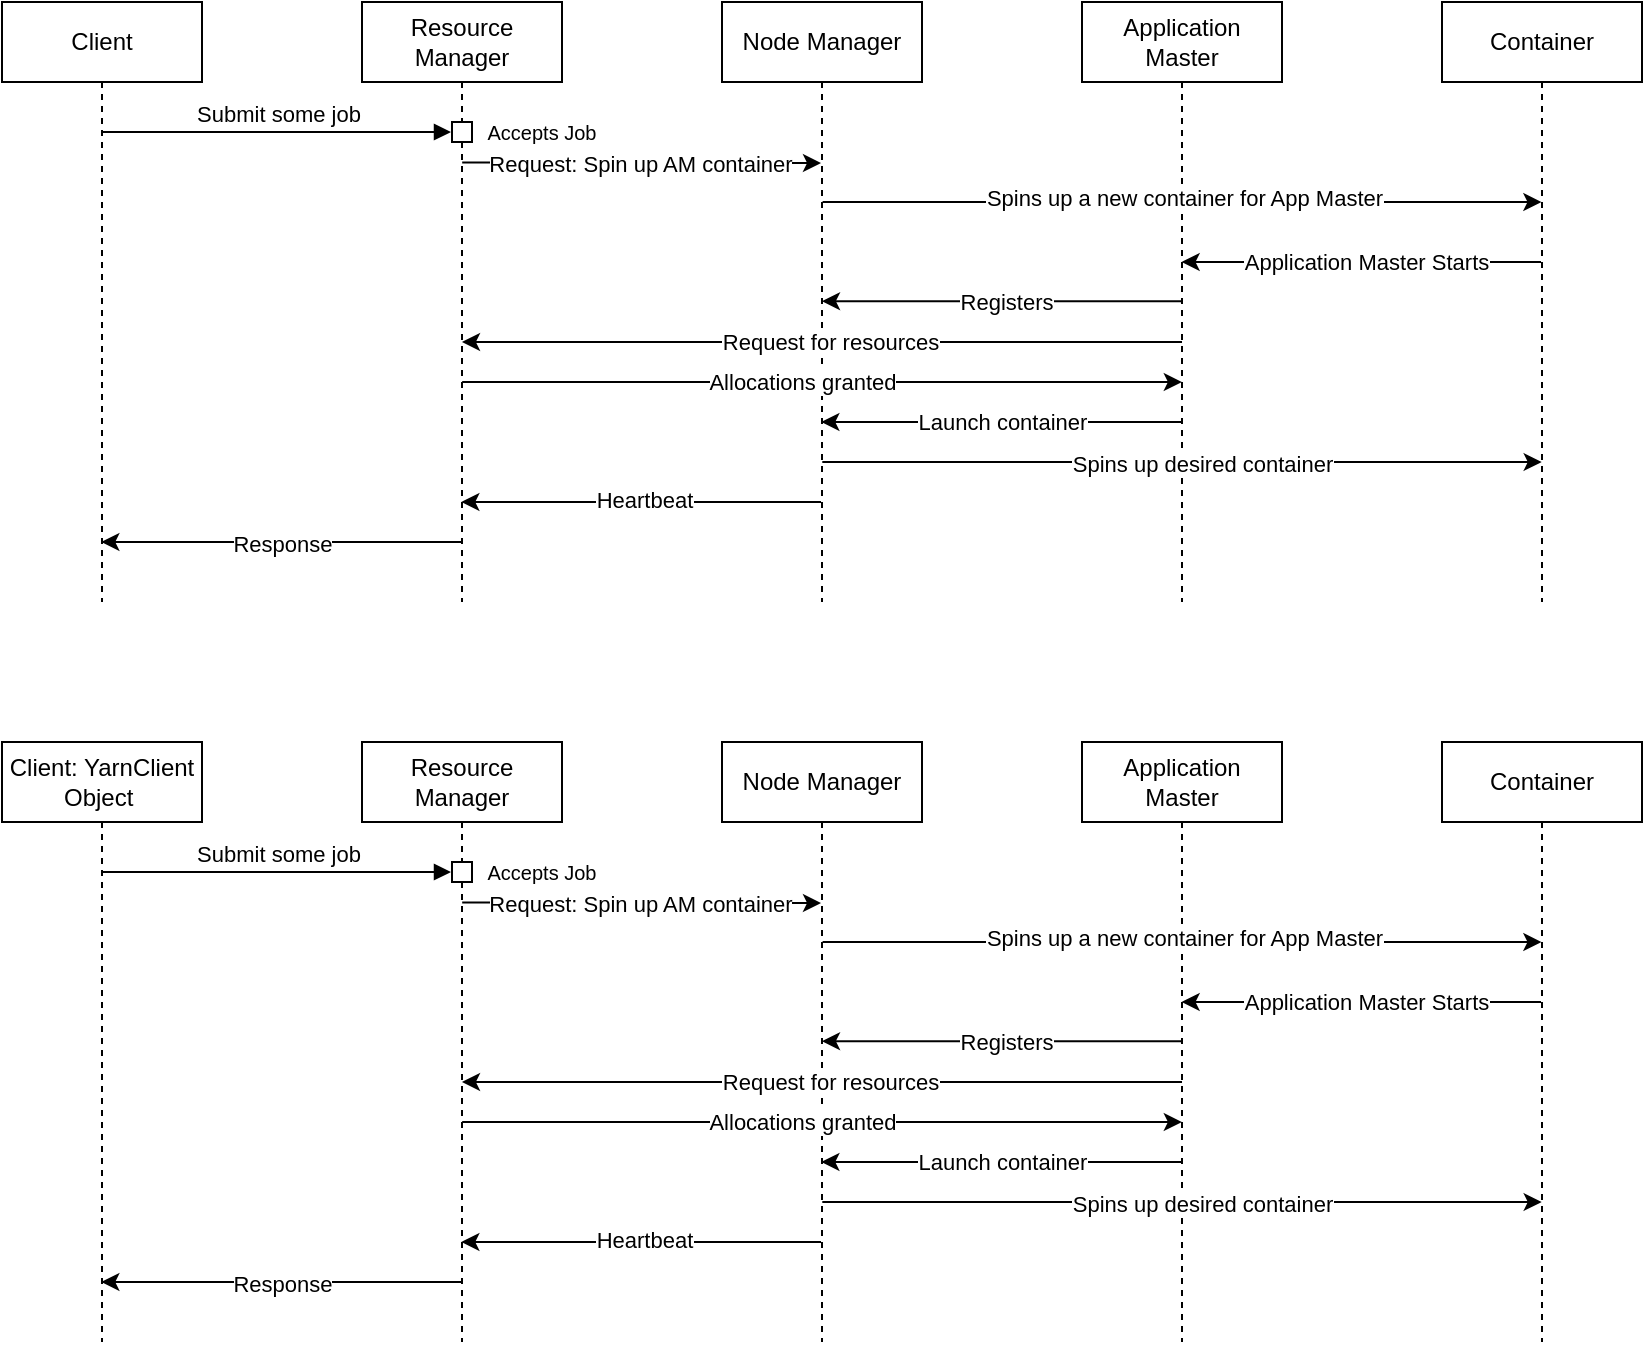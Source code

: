 <mxfile version="28.2.5">
  <diagram name="Page-1" id="2YBvvXClWsGukQMizWep">
    <mxGraphModel dx="1043" dy="570" grid="1" gridSize="10" guides="1" tooltips="1" connect="1" arrows="1" fold="1" page="1" pageScale="1" pageWidth="850" pageHeight="1100" math="0" shadow="0">
      <root>
        <mxCell id="0" />
        <mxCell id="1" parent="0" />
        <mxCell id="aM9ryv3xv72pqoxQDRHE-1" value="Client" style="shape=umlLifeline;perimeter=lifelinePerimeter;whiteSpace=wrap;html=1;container=0;dropTarget=0;collapsible=0;recursiveResize=0;outlineConnect=0;portConstraint=eastwest;newEdgeStyle={&quot;edgeStyle&quot;:&quot;elbowEdgeStyle&quot;,&quot;elbow&quot;:&quot;vertical&quot;,&quot;curved&quot;:0,&quot;rounded&quot;:0};" parent="1" vertex="1">
          <mxGeometry x="40" y="40" width="100" height="300" as="geometry" />
        </mxCell>
        <mxCell id="VqADdDXQai8sFb-qJX45-3" value="" style="edgeStyle=elbowEdgeStyle;rounded=0;orthogonalLoop=1;jettySize=auto;html=1;elbow=vertical;curved=0;" edge="1" parent="1">
          <mxGeometry relative="1" as="geometry">
            <mxPoint x="270.1" y="120.28" as="sourcePoint" />
            <mxPoint x="449.5" y="120.28" as="targetPoint" />
          </mxGeometry>
        </mxCell>
        <mxCell id="VqADdDXQai8sFb-qJX45-9" value="Request: Spin up AM container" style="edgeLabel;html=1;align=center;verticalAlign=middle;resizable=0;points=[];" vertex="1" connectable="0" parent="VqADdDXQai8sFb-qJX45-3">
          <mxGeometry x="-0.017" y="3" relative="1" as="geometry">
            <mxPoint y="3" as="offset" />
          </mxGeometry>
        </mxCell>
        <mxCell id="aM9ryv3xv72pqoxQDRHE-5" value="Resource Manager" style="shape=umlLifeline;perimeter=lifelinePerimeter;whiteSpace=wrap;html=1;container=0;dropTarget=0;collapsible=0;recursiveResize=0;outlineConnect=0;portConstraint=eastwest;newEdgeStyle={&quot;edgeStyle&quot;:&quot;elbowEdgeStyle&quot;,&quot;elbow&quot;:&quot;vertical&quot;,&quot;curved&quot;:0,&quot;rounded&quot;:0};" parent="1" vertex="1">
          <mxGeometry x="220" y="40" width="100" height="300" as="geometry" />
        </mxCell>
        <mxCell id="aM9ryv3xv72pqoxQDRHE-2" value="" style="html=1;points=[];perimeter=orthogonalPerimeter;outlineConnect=0;targetShapes=umlLifeline;portConstraint=eastwest;newEdgeStyle={&quot;edgeStyle&quot;:&quot;elbowEdgeStyle&quot;,&quot;elbow&quot;:&quot;vertical&quot;,&quot;curved&quot;:0,&quot;rounded&quot;:0};" parent="aM9ryv3xv72pqoxQDRHE-5" vertex="1">
          <mxGeometry x="45" y="60" width="10" height="10" as="geometry" />
        </mxCell>
        <mxCell id="VqADdDXQai8sFb-qJX45-1" value="Node Manager" style="shape=umlLifeline;perimeter=lifelinePerimeter;whiteSpace=wrap;html=1;container=0;dropTarget=0;collapsible=0;recursiveResize=0;outlineConnect=0;portConstraint=eastwest;newEdgeStyle={&quot;edgeStyle&quot;:&quot;elbowEdgeStyle&quot;,&quot;elbow&quot;:&quot;vertical&quot;,&quot;curved&quot;:0,&quot;rounded&quot;:0};" vertex="1" parent="1">
          <mxGeometry x="400" y="40" width="100" height="300" as="geometry" />
        </mxCell>
        <mxCell id="VqADdDXQai8sFb-qJX45-4" value="Application Master" style="shape=umlLifeline;perimeter=lifelinePerimeter;whiteSpace=wrap;html=1;container=0;dropTarget=0;collapsible=0;recursiveResize=0;outlineConnect=0;portConstraint=eastwest;newEdgeStyle={&quot;edgeStyle&quot;:&quot;elbowEdgeStyle&quot;,&quot;elbow&quot;:&quot;vertical&quot;,&quot;curved&quot;:0,&quot;rounded&quot;:0};" vertex="1" parent="1">
          <mxGeometry x="580" y="40" width="100" height="300" as="geometry" />
        </mxCell>
        <mxCell id="VqADdDXQai8sFb-qJX45-6" value="Container" style="shape=umlLifeline;perimeter=lifelinePerimeter;whiteSpace=wrap;html=1;container=0;dropTarget=0;collapsible=0;recursiveResize=0;outlineConnect=0;portConstraint=eastwest;newEdgeStyle={&quot;edgeStyle&quot;:&quot;elbowEdgeStyle&quot;,&quot;elbow&quot;:&quot;vertical&quot;,&quot;curved&quot;:0,&quot;rounded&quot;:0};" vertex="1" parent="1">
          <mxGeometry x="760" y="40" width="100" height="300" as="geometry" />
        </mxCell>
        <mxCell id="VqADdDXQai8sFb-qJX45-10" value="" style="edgeStyle=elbowEdgeStyle;rounded=0;orthogonalLoop=1;jettySize=auto;html=1;elbow=vertical;curved=0;" edge="1" parent="1">
          <mxGeometry relative="1" as="geometry">
            <mxPoint x="450.3" y="140" as="sourcePoint" />
            <mxPoint x="809.7" y="140" as="targetPoint" />
          </mxGeometry>
        </mxCell>
        <mxCell id="VqADdDXQai8sFb-qJX45-13" value="Spins up a new container for App Master" style="edgeLabel;html=1;align=center;verticalAlign=middle;resizable=0;points=[];" vertex="1" connectable="0" parent="VqADdDXQai8sFb-qJX45-10">
          <mxGeometry x="-0.12" y="2" relative="1" as="geometry">
            <mxPoint x="22" as="offset" />
          </mxGeometry>
        </mxCell>
        <mxCell id="aM9ryv3xv72pqoxQDRHE-7" value="Submit some job" style="html=1;verticalAlign=bottom;endArrow=block;edgeStyle=elbowEdgeStyle;elbow=vertical;curved=0;rounded=0;" parent="1" edge="1">
          <mxGeometry relative="1" as="geometry">
            <mxPoint x="90" y="105" as="sourcePoint" />
            <Array as="points">
              <mxPoint x="175" y="105" />
            </Array>
            <mxPoint x="264.5" y="105" as="targetPoint" />
            <mxPoint as="offset" />
          </mxGeometry>
        </mxCell>
        <mxCell id="VqADdDXQai8sFb-qJX45-12" value="&lt;font style=&quot;font-size: 10px;&quot;&gt;Accepts Job&lt;/font&gt;" style="text;html=1;align=center;verticalAlign=middle;whiteSpace=wrap;rounded=0;" vertex="1" parent="1">
          <mxGeometry x="280" y="90" width="60" height="30" as="geometry" />
        </mxCell>
        <mxCell id="VqADdDXQai8sFb-qJX45-14" value="" style="endArrow=classic;html=1;rounded=0;" edge="1" parent="1">
          <mxGeometry width="50" height="50" relative="1" as="geometry">
            <mxPoint x="809.5" y="170" as="sourcePoint" />
            <mxPoint x="629.81" y="170" as="targetPoint" />
          </mxGeometry>
        </mxCell>
        <mxCell id="VqADdDXQai8sFb-qJX45-16" value="Application Master Starts" style="edgeLabel;html=1;align=center;verticalAlign=middle;resizable=0;points=[];" vertex="1" connectable="0" parent="VqADdDXQai8sFb-qJX45-14">
          <mxGeometry x="-0.021" relative="1" as="geometry">
            <mxPoint as="offset" />
          </mxGeometry>
        </mxCell>
        <mxCell id="VqADdDXQai8sFb-qJX45-17" value="" style="endArrow=classic;html=1;rounded=0;" edge="1" parent="1">
          <mxGeometry width="50" height="50" relative="1" as="geometry">
            <mxPoint x="630.01" y="210" as="sourcePoint" />
            <mxPoint x="269.987" y="210" as="targetPoint" />
            <Array as="points">
              <mxPoint x="540.32" y="210" />
            </Array>
          </mxGeometry>
        </mxCell>
        <mxCell id="VqADdDXQai8sFb-qJX45-18" value="Request for resources" style="edgeLabel;html=1;align=center;verticalAlign=middle;resizable=0;points=[];" vertex="1" connectable="0" parent="VqADdDXQai8sFb-qJX45-17">
          <mxGeometry x="-0.021" relative="1" as="geometry">
            <mxPoint as="offset" />
          </mxGeometry>
        </mxCell>
        <mxCell id="VqADdDXQai8sFb-qJX45-19" value="" style="endArrow=classic;html=1;rounded=0;" edge="1" parent="1">
          <mxGeometry width="50" height="50" relative="1" as="geometry">
            <mxPoint x="629.69" y="189.58" as="sourcePoint" />
            <mxPoint x="450" y="189.58" as="targetPoint" />
          </mxGeometry>
        </mxCell>
        <mxCell id="VqADdDXQai8sFb-qJX45-20" value="Registers" style="edgeLabel;html=1;align=center;verticalAlign=middle;resizable=0;points=[];" vertex="1" connectable="0" parent="VqADdDXQai8sFb-qJX45-19">
          <mxGeometry x="-0.021" relative="1" as="geometry">
            <mxPoint as="offset" />
          </mxGeometry>
        </mxCell>
        <mxCell id="VqADdDXQai8sFb-qJX45-22" value="" style="endArrow=classic;html=1;rounded=0;" edge="1" parent="1">
          <mxGeometry width="50" height="50" relative="1" as="geometry">
            <mxPoint x="270.087" y="230" as="sourcePoint" />
            <mxPoint x="629.92" y="230" as="targetPoint" />
          </mxGeometry>
        </mxCell>
        <mxCell id="VqADdDXQai8sFb-qJX45-23" value="Allocations granted" style="edgeLabel;html=1;align=center;verticalAlign=middle;resizable=0;points=[];" vertex="1" connectable="0" parent="VqADdDXQai8sFb-qJX45-22">
          <mxGeometry x="-0.116" y="-3" relative="1" as="geometry">
            <mxPoint x="11" y="-3" as="offset" />
          </mxGeometry>
        </mxCell>
        <mxCell id="VqADdDXQai8sFb-qJX45-24" value="" style="endArrow=classic;html=1;rounded=0;" edge="1" parent="1">
          <mxGeometry width="50" height="50" relative="1" as="geometry">
            <mxPoint x="450.15" y="270" as="sourcePoint" />
            <mxPoint x="809.84" y="270" as="targetPoint" />
          </mxGeometry>
        </mxCell>
        <mxCell id="VqADdDXQai8sFb-qJX45-25" value="Spins up desired container" style="edgeLabel;html=1;align=center;verticalAlign=middle;resizable=0;points=[];" vertex="1" connectable="0" parent="VqADdDXQai8sFb-qJX45-24">
          <mxGeometry x="-0.078" y="-1" relative="1" as="geometry">
            <mxPoint x="24" as="offset" />
          </mxGeometry>
        </mxCell>
        <mxCell id="VqADdDXQai8sFb-qJX45-26" value="" style="endArrow=classic;html=1;rounded=0;" edge="1" parent="1">
          <mxGeometry width="50" height="50" relative="1" as="geometry">
            <mxPoint x="629.5" y="250" as="sourcePoint" />
            <mxPoint x="449.667" y="250" as="targetPoint" />
          </mxGeometry>
        </mxCell>
        <mxCell id="VqADdDXQai8sFb-qJX45-27" value="Launch container" style="edgeLabel;html=1;align=center;verticalAlign=middle;resizable=0;points=[];" vertex="1" connectable="0" parent="VqADdDXQai8sFb-qJX45-26">
          <mxGeometry x="-0.001" relative="1" as="geometry">
            <mxPoint as="offset" />
          </mxGeometry>
        </mxCell>
        <mxCell id="VqADdDXQai8sFb-qJX45-28" value="" style="endArrow=classic;html=1;rounded=0;" edge="1" parent="1">
          <mxGeometry width="50" height="50" relative="1" as="geometry">
            <mxPoint x="449.5" y="290" as="sourcePoint" />
            <mxPoint x="269.667" y="290" as="targetPoint" />
          </mxGeometry>
        </mxCell>
        <mxCell id="VqADdDXQai8sFb-qJX45-29" value="Heartbeat" style="edgeLabel;html=1;align=center;verticalAlign=middle;resizable=0;points=[];" vertex="1" connectable="0" parent="VqADdDXQai8sFb-qJX45-28">
          <mxGeometry x="-0.01" y="-1" relative="1" as="geometry">
            <mxPoint as="offset" />
          </mxGeometry>
        </mxCell>
        <mxCell id="VqADdDXQai8sFb-qJX45-30" value="" style="endArrow=classic;html=1;rounded=0;" edge="1" parent="1">
          <mxGeometry width="50" height="50" relative="1" as="geometry">
            <mxPoint x="269.5" y="310" as="sourcePoint" />
            <mxPoint x="89.667" y="310" as="targetPoint" />
          </mxGeometry>
        </mxCell>
        <mxCell id="VqADdDXQai8sFb-qJX45-31" value="Response" style="edgeLabel;html=1;align=center;verticalAlign=middle;resizable=0;points=[];" vertex="1" connectable="0" parent="VqADdDXQai8sFb-qJX45-30">
          <mxGeometry x="-0.084" y="1" relative="1" as="geometry">
            <mxPoint x="-7" as="offset" />
          </mxGeometry>
        </mxCell>
        <mxCell id="VqADdDXQai8sFb-qJX45-32" value="Client: YarnClient Object&amp;nbsp;" style="shape=umlLifeline;perimeter=lifelinePerimeter;whiteSpace=wrap;html=1;container=0;dropTarget=0;collapsible=0;recursiveResize=0;outlineConnect=0;portConstraint=eastwest;newEdgeStyle={&quot;edgeStyle&quot;:&quot;elbowEdgeStyle&quot;,&quot;elbow&quot;:&quot;vertical&quot;,&quot;curved&quot;:0,&quot;rounded&quot;:0};" vertex="1" parent="1">
          <mxGeometry x="40" y="410" width="100" height="300" as="geometry" />
        </mxCell>
        <mxCell id="VqADdDXQai8sFb-qJX45-33" value="" style="edgeStyle=elbowEdgeStyle;rounded=0;orthogonalLoop=1;jettySize=auto;html=1;elbow=vertical;curved=0;" edge="1" parent="1">
          <mxGeometry relative="1" as="geometry">
            <mxPoint x="270.1" y="490.28" as="sourcePoint" />
            <mxPoint x="449.5" y="490.28" as="targetPoint" />
          </mxGeometry>
        </mxCell>
        <mxCell id="VqADdDXQai8sFb-qJX45-34" value="Request: Spin up AM container" style="edgeLabel;html=1;align=center;verticalAlign=middle;resizable=0;points=[];" vertex="1" connectable="0" parent="VqADdDXQai8sFb-qJX45-33">
          <mxGeometry x="-0.017" y="3" relative="1" as="geometry">
            <mxPoint y="3" as="offset" />
          </mxGeometry>
        </mxCell>
        <mxCell id="VqADdDXQai8sFb-qJX45-35" value="Resource Manager" style="shape=umlLifeline;perimeter=lifelinePerimeter;whiteSpace=wrap;html=1;container=0;dropTarget=0;collapsible=0;recursiveResize=0;outlineConnect=0;portConstraint=eastwest;newEdgeStyle={&quot;edgeStyle&quot;:&quot;elbowEdgeStyle&quot;,&quot;elbow&quot;:&quot;vertical&quot;,&quot;curved&quot;:0,&quot;rounded&quot;:0};" vertex="1" parent="1">
          <mxGeometry x="220" y="410" width="100" height="300" as="geometry" />
        </mxCell>
        <mxCell id="VqADdDXQai8sFb-qJX45-36" value="" style="html=1;points=[];perimeter=orthogonalPerimeter;outlineConnect=0;targetShapes=umlLifeline;portConstraint=eastwest;newEdgeStyle={&quot;edgeStyle&quot;:&quot;elbowEdgeStyle&quot;,&quot;elbow&quot;:&quot;vertical&quot;,&quot;curved&quot;:0,&quot;rounded&quot;:0};" vertex="1" parent="VqADdDXQai8sFb-qJX45-35">
          <mxGeometry x="45" y="60" width="10" height="10" as="geometry" />
        </mxCell>
        <mxCell id="VqADdDXQai8sFb-qJX45-37" value="Node Manager" style="shape=umlLifeline;perimeter=lifelinePerimeter;whiteSpace=wrap;html=1;container=0;dropTarget=0;collapsible=0;recursiveResize=0;outlineConnect=0;portConstraint=eastwest;newEdgeStyle={&quot;edgeStyle&quot;:&quot;elbowEdgeStyle&quot;,&quot;elbow&quot;:&quot;vertical&quot;,&quot;curved&quot;:0,&quot;rounded&quot;:0};" vertex="1" parent="1">
          <mxGeometry x="400" y="410" width="100" height="300" as="geometry" />
        </mxCell>
        <mxCell id="VqADdDXQai8sFb-qJX45-38" value="Application Master" style="shape=umlLifeline;perimeter=lifelinePerimeter;whiteSpace=wrap;html=1;container=0;dropTarget=0;collapsible=0;recursiveResize=0;outlineConnect=0;portConstraint=eastwest;newEdgeStyle={&quot;edgeStyle&quot;:&quot;elbowEdgeStyle&quot;,&quot;elbow&quot;:&quot;vertical&quot;,&quot;curved&quot;:0,&quot;rounded&quot;:0};" vertex="1" parent="1">
          <mxGeometry x="580" y="410" width="100" height="300" as="geometry" />
        </mxCell>
        <mxCell id="VqADdDXQai8sFb-qJX45-39" value="Container" style="shape=umlLifeline;perimeter=lifelinePerimeter;whiteSpace=wrap;html=1;container=0;dropTarget=0;collapsible=0;recursiveResize=0;outlineConnect=0;portConstraint=eastwest;newEdgeStyle={&quot;edgeStyle&quot;:&quot;elbowEdgeStyle&quot;,&quot;elbow&quot;:&quot;vertical&quot;,&quot;curved&quot;:0,&quot;rounded&quot;:0};" vertex="1" parent="1">
          <mxGeometry x="760" y="410" width="100" height="300" as="geometry" />
        </mxCell>
        <mxCell id="VqADdDXQai8sFb-qJX45-40" value="" style="edgeStyle=elbowEdgeStyle;rounded=0;orthogonalLoop=1;jettySize=auto;html=1;elbow=vertical;curved=0;" edge="1" parent="1">
          <mxGeometry relative="1" as="geometry">
            <mxPoint x="450.3" y="510" as="sourcePoint" />
            <mxPoint x="809.7" y="510" as="targetPoint" />
          </mxGeometry>
        </mxCell>
        <mxCell id="VqADdDXQai8sFb-qJX45-41" value="Spins up a new container for App Master" style="edgeLabel;html=1;align=center;verticalAlign=middle;resizable=0;points=[];" vertex="1" connectable="0" parent="VqADdDXQai8sFb-qJX45-40">
          <mxGeometry x="-0.12" y="2" relative="1" as="geometry">
            <mxPoint x="22" as="offset" />
          </mxGeometry>
        </mxCell>
        <mxCell id="VqADdDXQai8sFb-qJX45-42" value="Submit some job" style="html=1;verticalAlign=bottom;endArrow=block;edgeStyle=elbowEdgeStyle;elbow=vertical;curved=0;rounded=0;" edge="1" parent="1">
          <mxGeometry x="0.003" relative="1" as="geometry">
            <mxPoint x="90" y="475" as="sourcePoint" />
            <Array as="points">
              <mxPoint x="175" y="475" />
            </Array>
            <mxPoint x="264.5" y="475" as="targetPoint" />
            <mxPoint as="offset" />
          </mxGeometry>
        </mxCell>
        <mxCell id="VqADdDXQai8sFb-qJX45-43" value="&lt;font style=&quot;font-size: 10px;&quot;&gt;Accepts Job&lt;/font&gt;" style="text;html=1;align=center;verticalAlign=middle;whiteSpace=wrap;rounded=0;" vertex="1" parent="1">
          <mxGeometry x="280" y="460" width="60" height="30" as="geometry" />
        </mxCell>
        <mxCell id="VqADdDXQai8sFb-qJX45-44" value="" style="endArrow=classic;html=1;rounded=0;" edge="1" parent="1">
          <mxGeometry width="50" height="50" relative="1" as="geometry">
            <mxPoint x="809.5" y="540" as="sourcePoint" />
            <mxPoint x="629.81" y="540" as="targetPoint" />
          </mxGeometry>
        </mxCell>
        <mxCell id="VqADdDXQai8sFb-qJX45-45" value="Application Master Starts" style="edgeLabel;html=1;align=center;verticalAlign=middle;resizable=0;points=[];" vertex="1" connectable="0" parent="VqADdDXQai8sFb-qJX45-44">
          <mxGeometry x="-0.021" relative="1" as="geometry">
            <mxPoint as="offset" />
          </mxGeometry>
        </mxCell>
        <mxCell id="VqADdDXQai8sFb-qJX45-46" value="" style="endArrow=classic;html=1;rounded=0;" edge="1" parent="1">
          <mxGeometry width="50" height="50" relative="1" as="geometry">
            <mxPoint x="630.01" y="580" as="sourcePoint" />
            <mxPoint x="269.987" y="580" as="targetPoint" />
            <Array as="points">
              <mxPoint x="540.32" y="580" />
            </Array>
          </mxGeometry>
        </mxCell>
        <mxCell id="VqADdDXQai8sFb-qJX45-47" value="Request for resources" style="edgeLabel;html=1;align=center;verticalAlign=middle;resizable=0;points=[];" vertex="1" connectable="0" parent="VqADdDXQai8sFb-qJX45-46">
          <mxGeometry x="-0.021" relative="1" as="geometry">
            <mxPoint as="offset" />
          </mxGeometry>
        </mxCell>
        <mxCell id="VqADdDXQai8sFb-qJX45-48" value="" style="endArrow=classic;html=1;rounded=0;" edge="1" parent="1">
          <mxGeometry width="50" height="50" relative="1" as="geometry">
            <mxPoint x="629.69" y="559.58" as="sourcePoint" />
            <mxPoint x="450" y="559.58" as="targetPoint" />
          </mxGeometry>
        </mxCell>
        <mxCell id="VqADdDXQai8sFb-qJX45-49" value="Registers" style="edgeLabel;html=1;align=center;verticalAlign=middle;resizable=0;points=[];" vertex="1" connectable="0" parent="VqADdDXQai8sFb-qJX45-48">
          <mxGeometry x="-0.021" relative="1" as="geometry">
            <mxPoint as="offset" />
          </mxGeometry>
        </mxCell>
        <mxCell id="VqADdDXQai8sFb-qJX45-50" value="" style="endArrow=classic;html=1;rounded=0;" edge="1" parent="1">
          <mxGeometry width="50" height="50" relative="1" as="geometry">
            <mxPoint x="270.087" y="600" as="sourcePoint" />
            <mxPoint x="629.92" y="600" as="targetPoint" />
          </mxGeometry>
        </mxCell>
        <mxCell id="VqADdDXQai8sFb-qJX45-51" value="Allocations granted" style="edgeLabel;html=1;align=center;verticalAlign=middle;resizable=0;points=[];" vertex="1" connectable="0" parent="VqADdDXQai8sFb-qJX45-50">
          <mxGeometry x="-0.116" y="-3" relative="1" as="geometry">
            <mxPoint x="11" y="-3" as="offset" />
          </mxGeometry>
        </mxCell>
        <mxCell id="VqADdDXQai8sFb-qJX45-52" value="" style="endArrow=classic;html=1;rounded=0;" edge="1" parent="1">
          <mxGeometry width="50" height="50" relative="1" as="geometry">
            <mxPoint x="450.15" y="640" as="sourcePoint" />
            <mxPoint x="809.84" y="640" as="targetPoint" />
          </mxGeometry>
        </mxCell>
        <mxCell id="VqADdDXQai8sFb-qJX45-53" value="Spins up desired container" style="edgeLabel;html=1;align=center;verticalAlign=middle;resizable=0;points=[];" vertex="1" connectable="0" parent="VqADdDXQai8sFb-qJX45-52">
          <mxGeometry x="-0.078" y="-1" relative="1" as="geometry">
            <mxPoint x="24" as="offset" />
          </mxGeometry>
        </mxCell>
        <mxCell id="VqADdDXQai8sFb-qJX45-54" value="" style="endArrow=classic;html=1;rounded=0;" edge="1" parent="1">
          <mxGeometry width="50" height="50" relative="1" as="geometry">
            <mxPoint x="629.5" y="620" as="sourcePoint" />
            <mxPoint x="449.667" y="620" as="targetPoint" />
          </mxGeometry>
        </mxCell>
        <mxCell id="VqADdDXQai8sFb-qJX45-55" value="Launch container" style="edgeLabel;html=1;align=center;verticalAlign=middle;resizable=0;points=[];" vertex="1" connectable="0" parent="VqADdDXQai8sFb-qJX45-54">
          <mxGeometry x="-0.001" relative="1" as="geometry">
            <mxPoint as="offset" />
          </mxGeometry>
        </mxCell>
        <mxCell id="VqADdDXQai8sFb-qJX45-56" value="" style="endArrow=classic;html=1;rounded=0;" edge="1" parent="1">
          <mxGeometry width="50" height="50" relative="1" as="geometry">
            <mxPoint x="449.5" y="660" as="sourcePoint" />
            <mxPoint x="269.667" y="660" as="targetPoint" />
          </mxGeometry>
        </mxCell>
        <mxCell id="VqADdDXQai8sFb-qJX45-57" value="Heartbeat" style="edgeLabel;html=1;align=center;verticalAlign=middle;resizable=0;points=[];" vertex="1" connectable="0" parent="VqADdDXQai8sFb-qJX45-56">
          <mxGeometry x="-0.01" y="-1" relative="1" as="geometry">
            <mxPoint as="offset" />
          </mxGeometry>
        </mxCell>
        <mxCell id="VqADdDXQai8sFb-qJX45-58" value="" style="endArrow=classic;html=1;rounded=0;" edge="1" parent="1">
          <mxGeometry width="50" height="50" relative="1" as="geometry">
            <mxPoint x="269.5" y="680" as="sourcePoint" />
            <mxPoint x="89.667" y="680" as="targetPoint" />
          </mxGeometry>
        </mxCell>
        <mxCell id="VqADdDXQai8sFb-qJX45-59" value="Response" style="edgeLabel;html=1;align=center;verticalAlign=middle;resizable=0;points=[];" vertex="1" connectable="0" parent="VqADdDXQai8sFb-qJX45-58">
          <mxGeometry x="-0.084" y="1" relative="1" as="geometry">
            <mxPoint x="-7" as="offset" />
          </mxGeometry>
        </mxCell>
      </root>
    </mxGraphModel>
  </diagram>
</mxfile>
